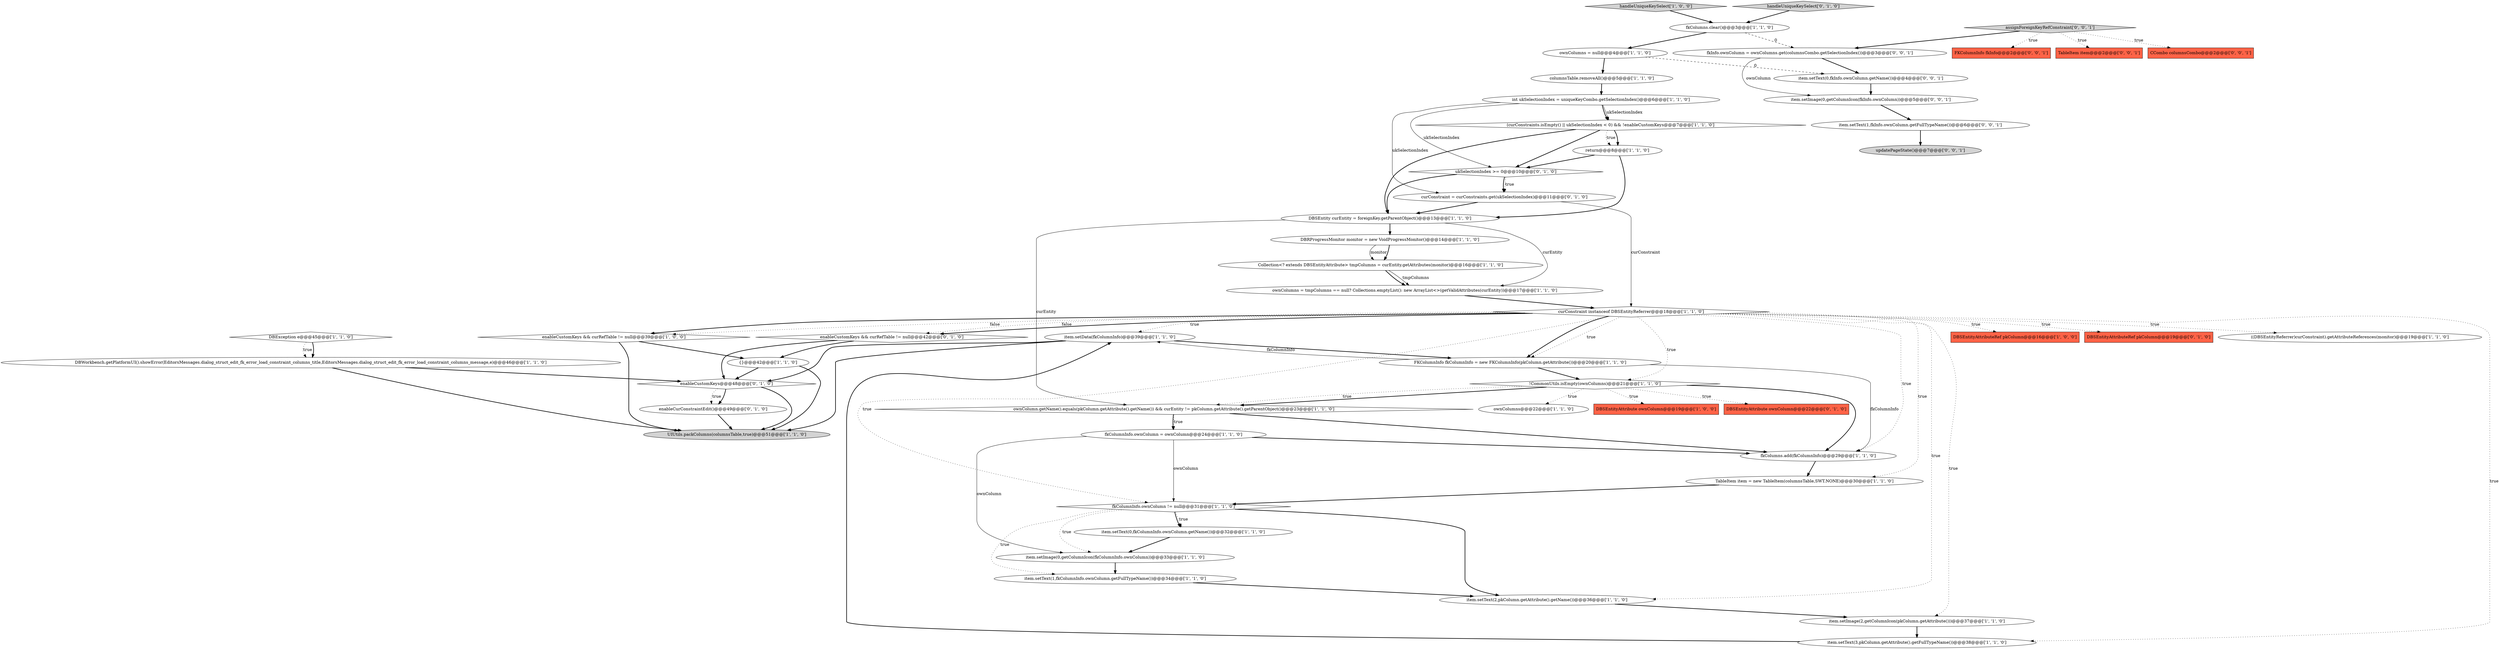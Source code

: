 digraph {
42 [style = filled, label = "enableCurConstraintEdit()@@@49@@@['0', '1', '0']", fillcolor = white, shape = ellipse image = "AAA1AAABBB2BBB"];
25 [style = filled, label = "item.setText(2,pkColumn.getAttribute().getName())@@@36@@@['1', '1', '0']", fillcolor = white, shape = ellipse image = "AAA0AAABBB1BBB"];
12 [style = filled, label = "(curConstraints.isEmpty() || ukSelectionIndex < 0) && !enableCustomKeys@@@7@@@['1', '1', '0']", fillcolor = white, shape = diamond image = "AAA0AAABBB1BBB"];
46 [style = filled, label = "updatePageState()@@@7@@@['0', '0', '1']", fillcolor = lightgray, shape = ellipse image = "AAA0AAABBB3BBB"];
41 [style = filled, label = "curConstraint = curConstraints.get(ukSelectionIndex)@@@11@@@['0', '1', '0']", fillcolor = white, shape = ellipse image = "AAA1AAABBB2BBB"];
27 [style = filled, label = "item.setData(fkColumnInfo)@@@39@@@['1', '1', '0']", fillcolor = white, shape = ellipse image = "AAA0AAABBB1BBB"];
28 [style = filled, label = "item.setImage(2,getColumnIcon(pkColumn.getAttribute()))@@@37@@@['1', '1', '0']", fillcolor = white, shape = ellipse image = "AAA0AAABBB1BBB"];
6 [style = filled, label = "item.setImage(0,getColumnIcon(fkColumnInfo.ownColumn))@@@33@@@['1', '1', '0']", fillcolor = white, shape = ellipse image = "AAA0AAABBB1BBB"];
16 [style = filled, label = "DBException e@@@45@@@['1', '1', '0']", fillcolor = white, shape = diamond image = "AAA0AAABBB1BBB"];
2 [style = filled, label = "DBSEntityAttributeRef pkColumn@@@16@@@['1', '0', '0']", fillcolor = tomato, shape = box image = "AAA0AAABBB1BBB"];
24 [style = filled, label = "DBWorkbench.getPlatformUI().showError(EditorsMessages.dialog_struct_edit_fk_error_load_constraint_columns_title,EditorsMessages.dialog_struct_edit_fk_error_load_constraint_columns_message,e)@@@46@@@['1', '1', '0']", fillcolor = white, shape = ellipse image = "AAA0AAABBB1BBB"];
9 [style = filled, label = "fkColumns.clear()@@@3@@@['1', '1', '0']", fillcolor = white, shape = ellipse image = "AAA0AAABBB1BBB"];
4 [style = filled, label = "item.setText(1,fkColumnInfo.ownColumn.getFullTypeName())@@@34@@@['1', '1', '0']", fillcolor = white, shape = ellipse image = "AAA0AAABBB1BBB"];
23 [style = filled, label = "Collection<? extends DBSEntityAttribute> tmpColumns = curEntity.getAttributes(monitor)@@@16@@@['1', '1', '0']", fillcolor = white, shape = ellipse image = "AAA0AAABBB1BBB"];
32 [style = filled, label = "handleUniqueKeySelect['1', '0', '0']", fillcolor = lightgray, shape = diamond image = "AAA0AAABBB1BBB"];
47 [style = filled, label = "fkInfo.ownColumn = ownColumns.get(columnsCombo.getSelectionIndex())@@@3@@@['0', '0', '1']", fillcolor = white, shape = ellipse image = "AAA0AAABBB3BBB"];
36 [style = filled, label = "DBSEntityAttribute ownColumn@@@22@@@['0', '1', '0']", fillcolor = tomato, shape = box image = "AAA0AAABBB2BBB"];
3 [style = filled, label = "fkColumnInfo.ownColumn != null@@@31@@@['1', '1', '0']", fillcolor = white, shape = diamond image = "AAA0AAABBB1BBB"];
18 [style = filled, label = "ownColumns@@@22@@@['1', '1', '0']", fillcolor = white, shape = ellipse image = "AAA0AAABBB1BBB"];
37 [style = filled, label = "enableCustomKeys@@@48@@@['0', '1', '0']", fillcolor = white, shape = diamond image = "AAA1AAABBB2BBB"];
15 [style = filled, label = "DBSEntityAttribute ownColumn@@@19@@@['1', '0', '0']", fillcolor = tomato, shape = box image = "AAA0AAABBB1BBB"];
17 [style = filled, label = "!CommonUtils.isEmpty(ownColumns)@@@21@@@['1', '1', '0']", fillcolor = white, shape = diamond image = "AAA0AAABBB1BBB"];
50 [style = filled, label = "CCombo columnsCombo@@@2@@@['0', '0', '1']", fillcolor = tomato, shape = box image = "AAA0AAABBB3BBB"];
0 [style = filled, label = "TableItem item = new TableItem(columnsTable,SWT.NONE)@@@30@@@['1', '1', '0']", fillcolor = white, shape = ellipse image = "AAA0AAABBB1BBB"];
26 [style = filled, label = "FKColumnInfo fkColumnInfo = new FKColumnInfo(pkColumn.getAttribute())@@@20@@@['1', '1', '0']", fillcolor = white, shape = ellipse image = "AAA0AAABBB1BBB"];
29 [style = filled, label = "UIUtils.packColumns(columnsTable,true)@@@51@@@['1', '1', '0']", fillcolor = lightgray, shape = ellipse image = "AAA0AAABBB1BBB"];
33 [style = filled, label = "item.setText(0,fkColumnInfo.ownColumn.getName())@@@32@@@['1', '1', '0']", fillcolor = white, shape = ellipse image = "AAA0AAABBB1BBB"];
39 [style = filled, label = "ukSelectionIndex >= 0@@@10@@@['0', '1', '0']", fillcolor = white, shape = diamond image = "AAA1AAABBB2BBB"];
11 [style = filled, label = "int ukSelectionIndex = uniqueKeyCombo.getSelectionIndex()@@@6@@@['1', '1', '0']", fillcolor = white, shape = ellipse image = "AAA0AAABBB1BBB"];
22 [style = filled, label = "curConstraint instanceof DBSEntityReferrer@@@18@@@['1', '1', '0']", fillcolor = white, shape = diamond image = "AAA0AAABBB1BBB"];
51 [style = filled, label = "item.setText(1,fkInfo.ownColumn.getFullTypeName())@@@6@@@['0', '0', '1']", fillcolor = white, shape = ellipse image = "AAA0AAABBB3BBB"];
48 [style = filled, label = "FKColumnInfo fkInfo@@@2@@@['0', '0', '1']", fillcolor = tomato, shape = box image = "AAA0AAABBB3BBB"];
35 [style = filled, label = "enableCustomKeys && curRefTable != null@@@42@@@['0', '1', '0']", fillcolor = white, shape = diamond image = "AAA0AAABBB2BBB"];
8 [style = filled, label = "fkColumns.add(fkColumnInfo)@@@29@@@['1', '1', '0']", fillcolor = white, shape = ellipse image = "AAA0AAABBB1BBB"];
40 [style = filled, label = "DBSEntityAttributeRef pkColumn@@@19@@@['0', '1', '0']", fillcolor = tomato, shape = box image = "AAA0AAABBB2BBB"];
44 [style = filled, label = "item.setImage(0,getColumnIcon(fkInfo.ownColumn))@@@5@@@['0', '0', '1']", fillcolor = white, shape = ellipse image = "AAA0AAABBB3BBB"];
34 [style = filled, label = "{}@@@42@@@['1', '1', '0']", fillcolor = white, shape = ellipse image = "AAA0AAABBB1BBB"];
49 [style = filled, label = "assignForeignKeyRefConstraint['0', '0', '1']", fillcolor = lightgray, shape = diamond image = "AAA0AAABBB3BBB"];
20 [style = filled, label = "ownColumns = null@@@4@@@['1', '1', '0']", fillcolor = white, shape = ellipse image = "AAA0AAABBB1BBB"];
31 [style = filled, label = "enableCustomKeys && curRefTable != null@@@39@@@['1', '0', '0']", fillcolor = white, shape = diamond image = "AAA0AAABBB1BBB"];
1 [style = filled, label = "return@@@8@@@['1', '1', '0']", fillcolor = white, shape = ellipse image = "AAA0AAABBB1BBB"];
7 [style = filled, label = "ownColumns = tmpColumns == null? Collections.emptyList(): new ArrayList<>(getValidAttributes(curEntity))@@@17@@@['1', '1', '0']", fillcolor = white, shape = ellipse image = "AAA0AAABBB1BBB"];
13 [style = filled, label = "DBRProgressMonitor monitor = new VoidProgressMonitor()@@@14@@@['1', '1', '0']", fillcolor = white, shape = ellipse image = "AAA0AAABBB1BBB"];
30 [style = filled, label = "columnsTable.removeAll()@@@5@@@['1', '1', '0']", fillcolor = white, shape = ellipse image = "AAA0AAABBB1BBB"];
38 [style = filled, label = "handleUniqueKeySelect['0', '1', '0']", fillcolor = lightgray, shape = diamond image = "AAA0AAABBB2BBB"];
14 [style = filled, label = "DBSEntity curEntity = foreignKey.getParentObject()@@@13@@@['1', '1', '0']", fillcolor = white, shape = ellipse image = "AAA0AAABBB1BBB"];
19 [style = filled, label = "fkColumnInfo.ownColumn = ownColumn@@@24@@@['1', '1', '0']", fillcolor = white, shape = ellipse image = "AAA0AAABBB1BBB"];
43 [style = filled, label = "TableItem item@@@2@@@['0', '0', '1']", fillcolor = tomato, shape = box image = "AAA0AAABBB3BBB"];
45 [style = filled, label = "item.setText(0,fkInfo.ownColumn.getName())@@@4@@@['0', '0', '1']", fillcolor = white, shape = ellipse image = "AAA0AAABBB3BBB"];
5 [style = filled, label = "((DBSEntityReferrer)curConstraint).getAttributeReferences(monitor)@@@19@@@['1', '1', '0']", fillcolor = white, shape = ellipse image = "AAA0AAABBB1BBB"];
10 [style = filled, label = "ownColumn.getName().equals(pkColumn.getAttribute().getName()) && curEntity != pkColumn.getAttribute().getParentObject()@@@23@@@['1', '1', '0']", fillcolor = white, shape = diamond image = "AAA0AAABBB1BBB"];
21 [style = filled, label = "item.setText(3,pkColumn.getAttribute().getFullTypeName())@@@38@@@['1', '1', '0']", fillcolor = white, shape = ellipse image = "AAA0AAABBB1BBB"];
28->21 [style = bold, label=""];
32->9 [style = bold, label=""];
26->17 [style = bold, label=""];
11->12 [style = bold, label=""];
19->8 [style = bold, label=""];
12->1 [style = bold, label=""];
22->35 [style = bold, label=""];
7->22 [style = bold, label=""];
22->31 [style = bold, label=""];
14->10 [style = solid, label="curEntity"];
39->41 [style = bold, label=""];
17->15 [style = dotted, label="true"];
25->28 [style = bold, label=""];
20->30 [style = bold, label=""];
37->42 [style = bold, label=""];
35->37 [style = bold, label=""];
19->6 [style = solid, label="ownColumn"];
3->6 [style = dotted, label="true"];
3->25 [style = bold, label=""];
49->47 [style = bold, label=""];
17->8 [style = bold, label=""];
34->29 [style = bold, label=""];
31->29 [style = bold, label=""];
51->46 [style = bold, label=""];
17->36 [style = dotted, label="true"];
24->29 [style = bold, label=""];
35->34 [style = bold, label=""];
47->45 [style = bold, label=""];
31->34 [style = bold, label=""];
49->43 [style = dotted, label="true"];
17->18 [style = dotted, label="true"];
39->14 [style = bold, label=""];
12->39 [style = bold, label=""];
24->37 [style = bold, label=""];
11->12 [style = solid, label="ukSelectionIndex"];
22->28 [style = dotted, label="true"];
12->14 [style = bold, label=""];
9->20 [style = bold, label=""];
14->13 [style = bold, label=""];
23->7 [style = solid, label="tmpColumns"];
49->50 [style = dotted, label="true"];
26->8 [style = solid, label="fkColumnInfo"];
1->14 [style = bold, label=""];
41->22 [style = solid, label="curConstraint"];
33->6 [style = bold, label=""];
38->9 [style = bold, label=""];
22->27 [style = dotted, label="true"];
47->44 [style = solid, label="ownColumn"];
1->39 [style = bold, label=""];
22->25 [style = dotted, label="true"];
19->3 [style = solid, label="ownColumn"];
13->23 [style = solid, label="monitor"];
27->26 [style = bold, label=""];
20->45 [style = dashed, label="0"];
26->27 [style = solid, label="fkColumnInfo"];
9->47 [style = dashed, label="0"];
10->19 [style = dotted, label="true"];
12->1 [style = dotted, label="true"];
22->31 [style = dotted, label="false"];
41->14 [style = bold, label=""];
44->51 [style = bold, label=""];
22->17 [style = dotted, label="true"];
42->29 [style = bold, label=""];
3->33 [style = bold, label=""];
22->40 [style = dotted, label="true"];
6->4 [style = bold, label=""];
45->44 [style = bold, label=""];
8->0 [style = bold, label=""];
4->25 [style = bold, label=""];
13->23 [style = bold, label=""];
11->41 [style = solid, label="ukSelectionIndex"];
10->8 [style = bold, label=""];
0->3 [style = bold, label=""];
27->37 [style = bold, label=""];
11->39 [style = solid, label="ukSelectionIndex"];
37->29 [style = bold, label=""];
22->0 [style = dotted, label="true"];
17->10 [style = dotted, label="true"];
3->4 [style = dotted, label="true"];
37->42 [style = dotted, label="true"];
14->7 [style = solid, label="curEntity"];
22->3 [style = dotted, label="true"];
22->35 [style = dotted, label="false"];
22->5 [style = dotted, label="true"];
3->33 [style = dotted, label="true"];
22->21 [style = dotted, label="true"];
16->24 [style = bold, label=""];
39->41 [style = dotted, label="true"];
16->24 [style = dotted, label="true"];
22->8 [style = dotted, label="true"];
30->11 [style = bold, label=""];
10->19 [style = bold, label=""];
27->29 [style = bold, label=""];
22->2 [style = dotted, label="true"];
22->26 [style = bold, label=""];
49->48 [style = dotted, label="true"];
23->7 [style = bold, label=""];
21->27 [style = bold, label=""];
34->37 [style = bold, label=""];
17->10 [style = bold, label=""];
22->26 [style = dotted, label="true"];
}
